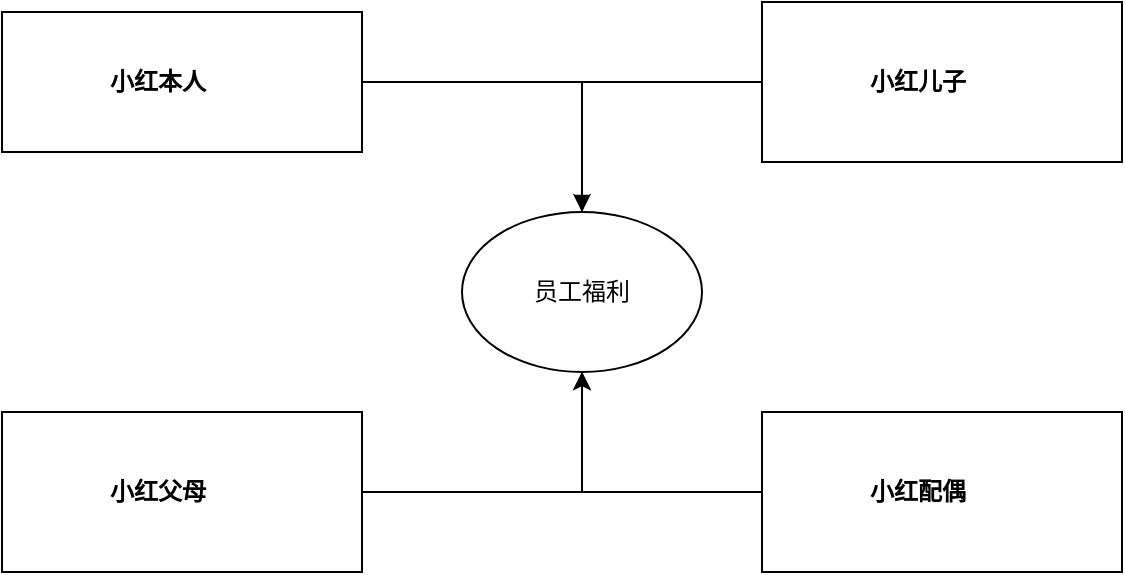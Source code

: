 <mxfile version="13.7.3" type="github">
  <diagram id="prtHgNgQTEPvFCAcTncT" name="Page-1">
    <mxGraphModel dx="946" dy="543" grid="1" gridSize="10" guides="1" tooltips="1" connect="1" arrows="1" fold="1" page="1" pageScale="1" pageWidth="827" pageHeight="1169" math="0" shadow="0">
      <root>
        <mxCell id="0" />
        <mxCell id="1" parent="0" />
        <UserObject label="小红本人" name="Tessa Miller" position="CFO" location="Office 1" email="me@example.com" placeholders="1" link="https://www.draw.io" id="dNxyNK7c78bLwvsdeMH5-12">
          <mxCell style="label;image=https://cdn3.iconfinder.com/data/icons/user-avatars-1/512/users-3-128.png;whiteSpace=wrap;html=1;rounded=0;glass=0;treeMoving=1;treeFolding=1;" parent="1" vertex="1">
            <mxGeometry x="120" y="165" width="180" height="70" as="geometry" />
          </mxCell>
        </UserObject>
        <mxCell id="dNxyNK7c78bLwvsdeMH5-17" value="" style="endArrow=blockThin;endFill=1;fontSize=11;edgeStyle=orthogonalEdgeStyle;elbow=vertical;rounded=0;" parent="1" source="dNxyNK7c78bLwvsdeMH5-12" target="Ny1l_nMRx04dXrXxBJ29-5" edge="1">
          <mxGeometry relative="1" as="geometry" />
        </mxCell>
        <mxCell id="Ny1l_nMRx04dXrXxBJ29-6" value="" style="edgeStyle=orthogonalEdgeStyle;rounded=0;orthogonalLoop=1;jettySize=auto;html=1;" edge="1" parent="1" source="dNxyNK7c78bLwvsdeMH5-18" target="Ny1l_nMRx04dXrXxBJ29-5">
          <mxGeometry relative="1" as="geometry" />
        </mxCell>
        <UserObject label="小红儿子" name="Alison Donovan" position="System Admin" location="Office 3" email="me@example.com" placeholders="1" link="https://www.draw.io" id="dNxyNK7c78bLwvsdeMH5-18">
          <mxCell style="label;image=https://cdn3.iconfinder.com/data/icons/user-avatars-1/512/users-2-128.png;whiteSpace=wrap;html=1;rounded=0;glass=0;" parent="1" vertex="1">
            <mxGeometry x="500" y="160" width="180" height="80" as="geometry" />
          </mxCell>
        </UserObject>
        <mxCell id="Ny1l_nMRx04dXrXxBJ29-9" value="" style="edgeStyle=orthogonalEdgeStyle;rounded=0;orthogonalLoop=1;jettySize=auto;html=1;" edge="1" parent="1" source="dNxyNK7c78bLwvsdeMH5-16" target="Ny1l_nMRx04dXrXxBJ29-5">
          <mxGeometry relative="1" as="geometry" />
        </mxCell>
        <UserObject label="小红配偶" name="Evan Valet" position="HR Director" location="Office 4" email="me@example.com" placeholders="1" link="https://www.draw.io" id="dNxyNK7c78bLwvsdeMH5-16">
          <mxCell style="label;image=https://cdn3.iconfinder.com/data/icons/user-avatars-1/512/users-9-2-128.png;whiteSpace=wrap;html=1;rounded=0;glass=0;treeFolding=1;treeMoving=1;" parent="1" vertex="1">
            <mxGeometry x="500" y="365" width="180" height="80" as="geometry" />
          </mxCell>
        </UserObject>
        <mxCell id="Ny1l_nMRx04dXrXxBJ29-8" value="" style="edgeStyle=orthogonalEdgeStyle;rounded=0;orthogonalLoop=1;jettySize=auto;html=1;" edge="1" parent="1" source="dNxyNK7c78bLwvsdeMH5-14" target="Ny1l_nMRx04dXrXxBJ29-5">
          <mxGeometry relative="1" as="geometry" />
        </mxCell>
        <UserObject label="小红父母" name="Edward Morrison" position="Brand Manager" location="Office 2" email="me@example.com" placeholders="1" link="https://www.draw.io" id="dNxyNK7c78bLwvsdeMH5-14">
          <mxCell style="label;image=https://cdn3.iconfinder.com/data/icons/user-avatars-1/512/users-10-3-128.png;whiteSpace=wrap;html=1;rounded=0;glass=0;treeFolding=1;treeMoving=1;" parent="1" vertex="1">
            <mxGeometry x="120" y="365" width="180" height="80" as="geometry" />
          </mxCell>
        </UserObject>
        <mxCell id="Ny1l_nMRx04dXrXxBJ29-5" value="员工福利" style="ellipse;whiteSpace=wrap;html=1;" vertex="1" parent="1">
          <mxGeometry x="350" y="265" width="120" height="80" as="geometry" />
        </mxCell>
      </root>
    </mxGraphModel>
  </diagram>
</mxfile>
